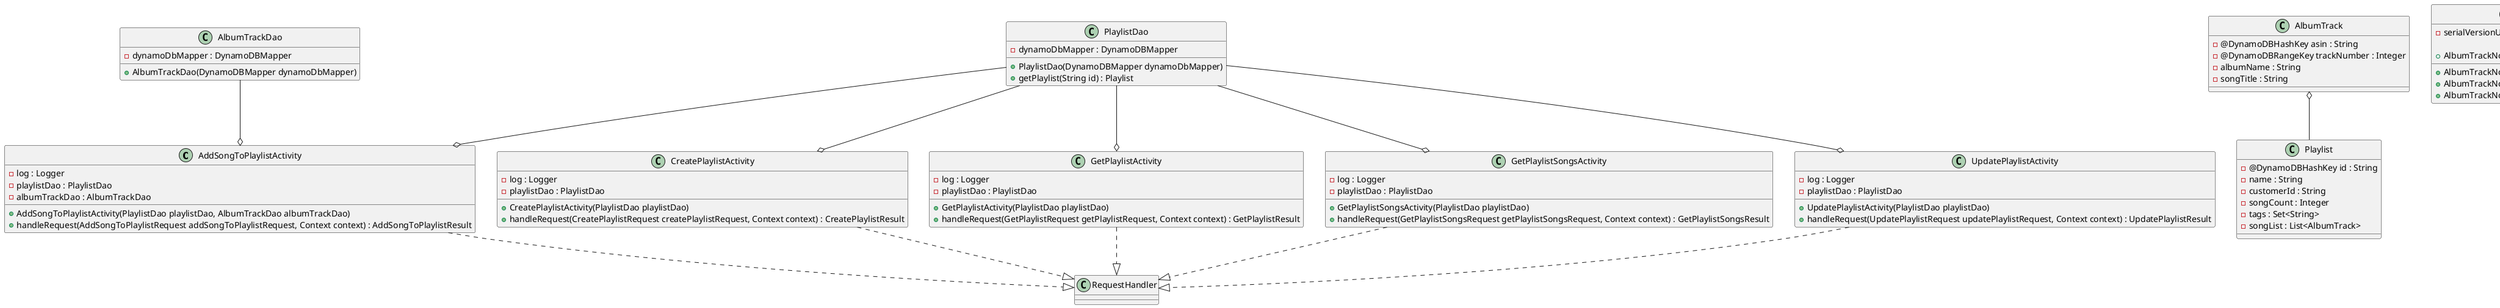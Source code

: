PARTICIPANTS: use this file for creating the class diagram in mastery task 01
@startuml

class AddSongToPlaylistActivity {
    - log : Logger
    - playlistDao : PlaylistDao
    - albumTrackDao : AlbumTrackDao

    + AddSongToPlaylistActivity(PlaylistDao playlistDao, AlbumTrackDao albumTrackDao)
    + handleRequest(AddSongToPlaylistRequest addSongToPlaylistRequest, Context context) : AddSongToPlaylistResult
}

AddSongToPlaylistActivity ..|> RequestHandler

class CreatePlaylistActivity {
    - log : Logger
    - playlistDao : PlaylistDao

    + CreatePlaylistActivity(PlaylistDao playlistDao)
    + handleRequest(CreatePlaylistRequest createPlaylistRequest, Context context) : CreatePlaylistResult
}

CreatePlaylistActivity ..|> RequestHandler

class GetPlaylistActivity {
    - log : Logger
    - playlistDao : PlaylistDao

    + GetPlaylistActivity(PlaylistDao playlistDao)
    + handleRequest(GetPlaylistRequest getPlaylistRequest, Context context) : GetPlaylistResult
}

GetPlaylistActivity ..|> RequestHandler

class GetPlaylistSongsActivity {
    - log : Logger
    - playlistDao : PlaylistDao

    + GetPlaylistSongsActivity(PlaylistDao playlistDao)
    + handleRequest(GetPlaylistSongsRequest getPlaylistSongsRequest, Context context) : GetPlaylistSongsResult
}

GetPlaylistSongsActivity ..|> RequestHandler

class UpdatePlaylistActivity {
    - log : Logger
    - playlistDao : PlaylistDao

    + UpdatePlaylistActivity(PlaylistDao playlistDao)
    + handleRequest(UpdatePlaylistRequest updatePlaylistRequest, Context context) : UpdatePlaylistResult
}

UpdatePlaylistActivity ..|> RequestHandler

class AlbumTrack {
    - @DynamoDBHashKey asin : String
    - @DynamoDBRangeKey trackNumber : Integer
    - albumName : String
    - songTitle : String
}

AlbumTrack o-- Playlist

class Playlist {
    - @DynamoDBHashKey id : String
    - name : String
    - customerId : String
    - songCount : Integer
    - tags : Set<String>
    - songList : List<AlbumTrack>
}

class AlbumTrackDao {
    - dynamoDbMapper : DynamoDBMapper

    + AlbumTrackDao(DynamoDBMapper dynamoDbMapper)
}

AlbumTrackDao --o AddSongToPlaylistActivity

class PlaylistDao {
    - dynamoDbMapper : DynamoDBMapper

    + PlaylistDao(DynamoDBMapper dynamoDbMapper)
    + getPlaylist(String id) : Playlist
}

PlaylistDao --o AddSongToPlaylistActivity
PlaylistDao --o CreatePlaylistActivity
PlaylistDao --o GetPlaylistActivity
PlaylistDao --o GetPlaylistSongsActivity
PlaylistDao --o UpdatePlaylistActivity

class AlbumTrackNotFoundException {
    - serialVersionUID : long

    + AlbumTrackNotFoundException
    + AlbumTrackNotFoundException(String message)
    + AlbumTrackNotFoundException(Throwable cause)
    + AlbumTrackNotFoundException(String message, Throwable cause)
}

AlbumTrackNotFoundException --|> RuntimeException

class InvalidAttributeValueException {
    - serialVersionUID : long

    + InvalidAttributeValueException
    + InvalidAttributeValueException(String message)
    + InvalidAttributeValueException(Throwable cause)
    + InvalidAttributeValueException(String message, Throwable cause)
}

InvalidAttributeValueException --|> RuntimeException

class PlaylistNotFoundException {
    - serialVersionUID : long

    + PlaylistNotFoundException
    + PlaylistNotFoundException(String message)
    + PlaylistNotFoundException(Throwable cause)
    + PlaylistNotFoundException(String message, Throwable cause)
}

PlaylistNotFoundException --|> RuntimeException

class InvalidAttributeChangeException {
    - serialVersionUID : long

    + InvalidAttributeChangeException
    + InvalidAttributeChangeException(String message)
    +InvalidAttributeChangeException(Throwable cause)
    +InvalidAttributeChangeException(String message, Throwable cause)
}

InvalidAttributeChangeException --|> RuntimeException
@enduml